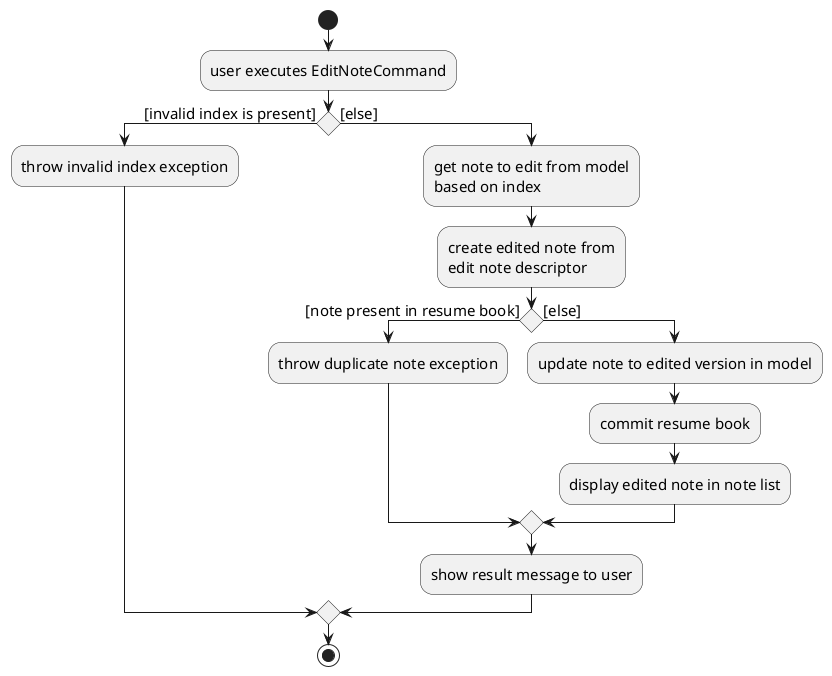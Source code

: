 @startuml
skinparam defaultFontSize 15
skinparam nodesep 90
skinparam ranksep 130

start
:user executes EditNoteCommand;

if () then ([invalid index is present])
    :throw invalid index exception;
else ([else])
    :get note to edit from model
    based on index;
    :create edited note from
    edit note descriptor;
    if () then ([note present in resume book])
        :throw duplicate note exception;
    else ([else])
        :update note to edited version in model;
        :commit resume book;
        :display edited note in note list;
    endif
    :show result message to user;
endif
stop
@enduml
